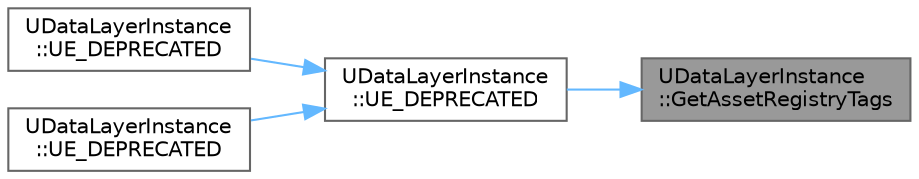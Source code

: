 digraph "UDataLayerInstance::GetAssetRegistryTags"
{
 // INTERACTIVE_SVG=YES
 // LATEX_PDF_SIZE
  bgcolor="transparent";
  edge [fontname=Helvetica,fontsize=10,labelfontname=Helvetica,labelfontsize=10];
  node [fontname=Helvetica,fontsize=10,shape=box,height=0.2,width=0.4];
  rankdir="RL";
  Node1 [id="Node000001",label="UDataLayerInstance\l::GetAssetRegistryTags",height=0.2,width=0.4,color="gray40", fillcolor="grey60", style="filled", fontcolor="black",tooltip="Gathers a list of asset registry searchable tags which are name/value pairs with some type informatio..."];
  Node1 -> Node2 [id="edge1_Node000001_Node000002",dir="back",color="steelblue1",style="solid",tooltip=" "];
  Node2 [id="Node000002",label="UDataLayerInstance\l::UE_DEPRECATED",height=0.2,width=0.4,color="grey40", fillcolor="white", style="filled",URL="$de/db8/classUDataLayerInstance.html#a100ebd5861dfc2bddaab0465e3b6dda9",tooltip=" "];
  Node2 -> Node3 [id="edge2_Node000002_Node000003",dir="back",color="steelblue1",style="solid",tooltip=" "];
  Node3 [id="Node000003",label="UDataLayerInstance\l::UE_DEPRECATED",height=0.2,width=0.4,color="grey40", fillcolor="white", style="filled",URL="$de/db8/classUDataLayerInstance.html#aff4de22878a9ebff7740d8aeade8bd5f",tooltip=" "];
  Node2 -> Node4 [id="edge3_Node000002_Node000004",dir="back",color="steelblue1",style="solid",tooltip=" "];
  Node4 [id="Node000004",label="UDataLayerInstance\l::UE_DEPRECATED",height=0.2,width=0.4,color="grey40", fillcolor="white", style="filled",URL="$de/db8/classUDataLayerInstance.html#ad076ff82624ef35a34954febaacfc760",tooltip=" "];
}
